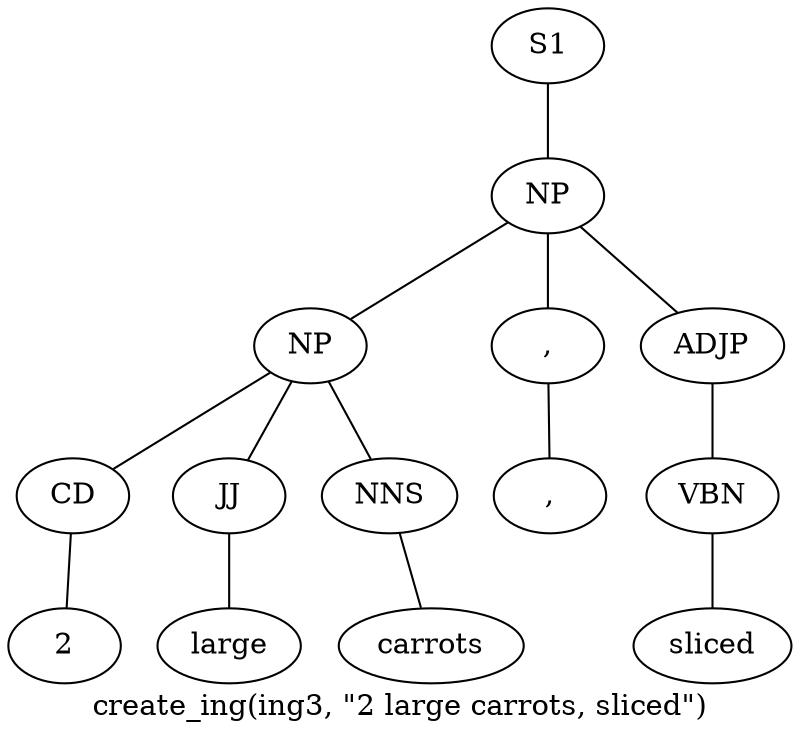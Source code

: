graph SyntaxGraph {
	label = "create_ing(ing3, \"2 large carrots, sliced\")";
	Node0 [label="S1"];
	Node1 [label="NP"];
	Node2 [label="NP"];
	Node3 [label="CD"];
	Node4 [label="2"];
	Node5 [label="JJ"];
	Node6 [label="large"];
	Node7 [label="NNS"];
	Node8 [label="carrots"];
	Node9 [label=","];
	Node10 [label=","];
	Node11 [label="ADJP"];
	Node12 [label="VBN"];
	Node13 [label="sliced"];

	Node0 -- Node1;
	Node1 -- Node2;
	Node1 -- Node9;
	Node1 -- Node11;
	Node2 -- Node3;
	Node2 -- Node5;
	Node2 -- Node7;
	Node3 -- Node4;
	Node5 -- Node6;
	Node7 -- Node8;
	Node9 -- Node10;
	Node11 -- Node12;
	Node12 -- Node13;
}